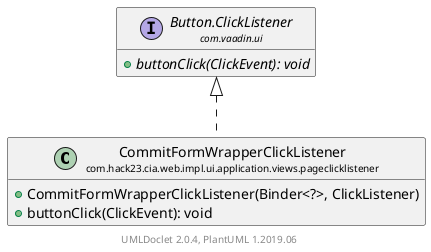 @startuml
    set namespaceSeparator none
    hide empty fields
    hide empty methods

    class "<size:14>CommitFormWrapperClickListener\n<size:10>com.hack23.cia.web.impl.ui.application.views.pageclicklistener" as com.hack23.cia.web.impl.ui.application.views.pageclicklistener.CommitFormWrapperClickListener [[CommitFormWrapperClickListener.html]] {
        +CommitFormWrapperClickListener(Binder<?>, ClickListener)
        +buttonClick(ClickEvent): void
    }

    interface "<size:14>Button.ClickListener\n<size:10>com.vaadin.ui" as com.vaadin.ui.Button.ClickListener {
        {abstract} +buttonClick(ClickEvent): void
    }

    com.vaadin.ui.Button.ClickListener <|.. com.hack23.cia.web.impl.ui.application.views.pageclicklistener.CommitFormWrapperClickListener

    center footer UMLDoclet 2.0.4, PlantUML 1.2019.06
@enduml
